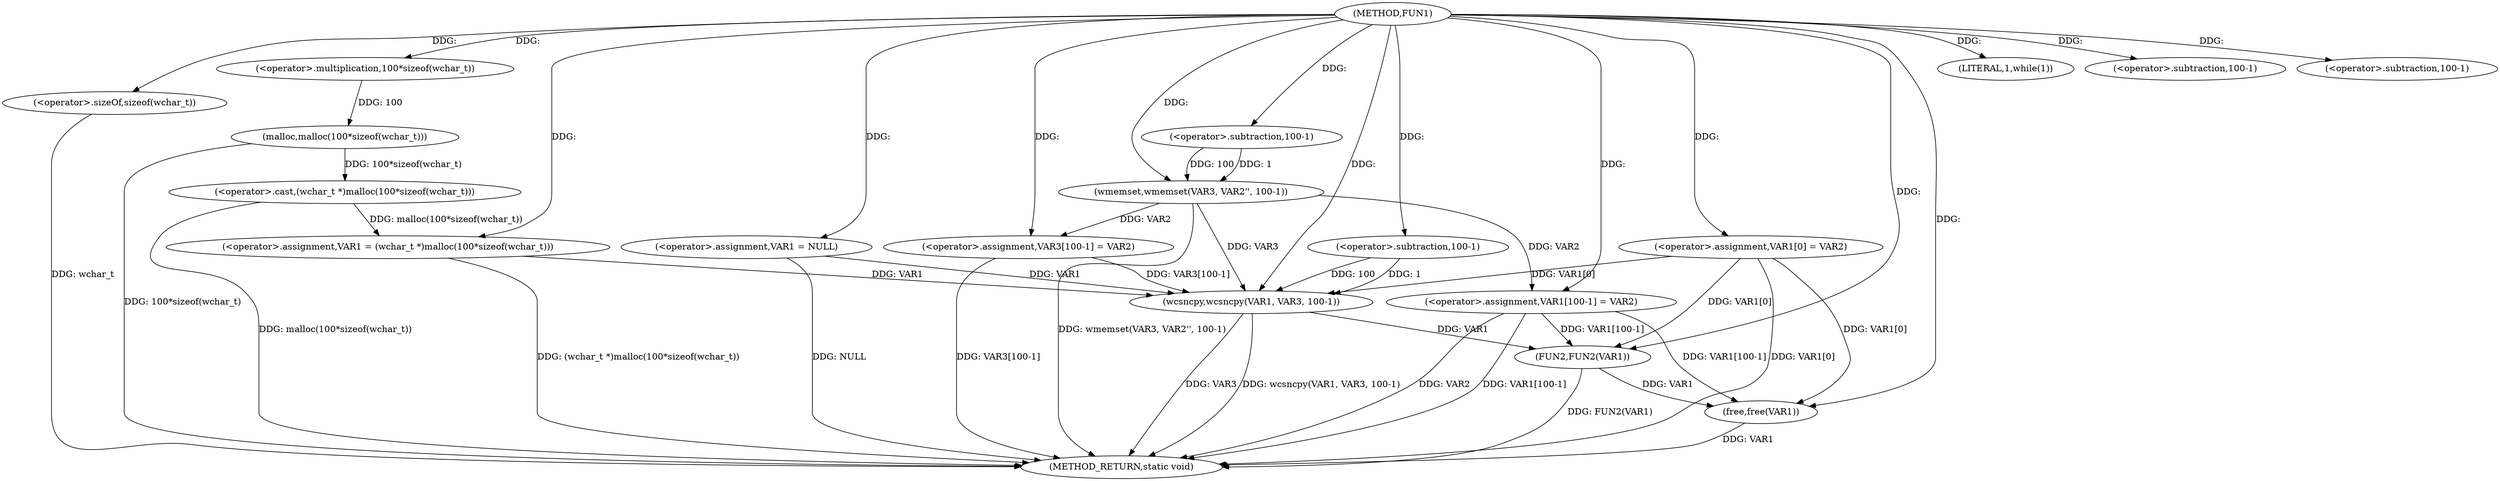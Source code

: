 digraph FUN1 {  
"1000100" [label = "(METHOD,FUN1)" ]
"1000156" [label = "(METHOD_RETURN,static void)" ]
"1000103" [label = "(<operator>.assignment,VAR1 = NULL)" ]
"1000107" [label = "(LITERAL,1,while(1))" ]
"1000109" [label = "(<operator>.assignment,VAR1 = (wchar_t *)malloc(100*sizeof(wchar_t)))" ]
"1000111" [label = "(<operator>.cast,(wchar_t *)malloc(100*sizeof(wchar_t)))" ]
"1000113" [label = "(malloc,malloc(100*sizeof(wchar_t)))" ]
"1000114" [label = "(<operator>.multiplication,100*sizeof(wchar_t))" ]
"1000116" [label = "(<operator>.sizeOf,sizeof(wchar_t))" ]
"1000118" [label = "(<operator>.assignment,VAR1[0] = VAR2)" ]
"1000126" [label = "(wmemset,wmemset(VAR3, VAR2'', 100-1))" ]
"1000129" [label = "(<operator>.subtraction,100-1)" ]
"1000132" [label = "(<operator>.assignment,VAR3[100-1] = VAR2)" ]
"1000135" [label = "(<operator>.subtraction,100-1)" ]
"1000139" [label = "(wcsncpy,wcsncpy(VAR1, VAR3, 100-1))" ]
"1000142" [label = "(<operator>.subtraction,100-1)" ]
"1000145" [label = "(<operator>.assignment,VAR1[100-1] = VAR2)" ]
"1000148" [label = "(<operator>.subtraction,100-1)" ]
"1000152" [label = "(FUN2,FUN2(VAR1))" ]
"1000154" [label = "(free,free(VAR1))" ]
  "1000116" -> "1000156"  [ label = "DDG: wchar_t"] 
  "1000126" -> "1000156"  [ label = "DDG: wmemset(VAR3, VAR2'', 100-1)"] 
  "1000145" -> "1000156"  [ label = "DDG: VAR2"] 
  "1000103" -> "1000156"  [ label = "DDG: NULL"] 
  "1000113" -> "1000156"  [ label = "DDG: 100*sizeof(wchar_t)"] 
  "1000152" -> "1000156"  [ label = "DDG: FUN2(VAR1)"] 
  "1000132" -> "1000156"  [ label = "DDG: VAR3[100-1]"] 
  "1000111" -> "1000156"  [ label = "DDG: malloc(100*sizeof(wchar_t))"] 
  "1000118" -> "1000156"  [ label = "DDG: VAR1[0]"] 
  "1000145" -> "1000156"  [ label = "DDG: VAR1[100-1]"] 
  "1000139" -> "1000156"  [ label = "DDG: VAR3"] 
  "1000139" -> "1000156"  [ label = "DDG: wcsncpy(VAR1, VAR3, 100-1)"] 
  "1000154" -> "1000156"  [ label = "DDG: VAR1"] 
  "1000109" -> "1000156"  [ label = "DDG: (wchar_t *)malloc(100*sizeof(wchar_t))"] 
  "1000100" -> "1000103"  [ label = "DDG: "] 
  "1000100" -> "1000107"  [ label = "DDG: "] 
  "1000111" -> "1000109"  [ label = "DDG: malloc(100*sizeof(wchar_t))"] 
  "1000100" -> "1000109"  [ label = "DDG: "] 
  "1000113" -> "1000111"  [ label = "DDG: 100*sizeof(wchar_t)"] 
  "1000114" -> "1000113"  [ label = "DDG: 100"] 
  "1000100" -> "1000114"  [ label = "DDG: "] 
  "1000100" -> "1000116"  [ label = "DDG: "] 
  "1000100" -> "1000118"  [ label = "DDG: "] 
  "1000100" -> "1000126"  [ label = "DDG: "] 
  "1000129" -> "1000126"  [ label = "DDG: 100"] 
  "1000129" -> "1000126"  [ label = "DDG: 1"] 
  "1000100" -> "1000129"  [ label = "DDG: "] 
  "1000126" -> "1000132"  [ label = "DDG: VAR2"] 
  "1000100" -> "1000132"  [ label = "DDG: "] 
  "1000100" -> "1000135"  [ label = "DDG: "] 
  "1000103" -> "1000139"  [ label = "DDG: VAR1"] 
  "1000109" -> "1000139"  [ label = "DDG: VAR1"] 
  "1000118" -> "1000139"  [ label = "DDG: VAR1[0]"] 
  "1000100" -> "1000139"  [ label = "DDG: "] 
  "1000126" -> "1000139"  [ label = "DDG: VAR3"] 
  "1000132" -> "1000139"  [ label = "DDG: VAR3[100-1]"] 
  "1000142" -> "1000139"  [ label = "DDG: 100"] 
  "1000142" -> "1000139"  [ label = "DDG: 1"] 
  "1000100" -> "1000142"  [ label = "DDG: "] 
  "1000100" -> "1000145"  [ label = "DDG: "] 
  "1000126" -> "1000145"  [ label = "DDG: VAR2"] 
  "1000100" -> "1000148"  [ label = "DDG: "] 
  "1000139" -> "1000152"  [ label = "DDG: VAR1"] 
  "1000118" -> "1000152"  [ label = "DDG: VAR1[0]"] 
  "1000145" -> "1000152"  [ label = "DDG: VAR1[100-1]"] 
  "1000100" -> "1000152"  [ label = "DDG: "] 
  "1000152" -> "1000154"  [ label = "DDG: VAR1"] 
  "1000118" -> "1000154"  [ label = "DDG: VAR1[0]"] 
  "1000145" -> "1000154"  [ label = "DDG: VAR1[100-1]"] 
  "1000100" -> "1000154"  [ label = "DDG: "] 
}
